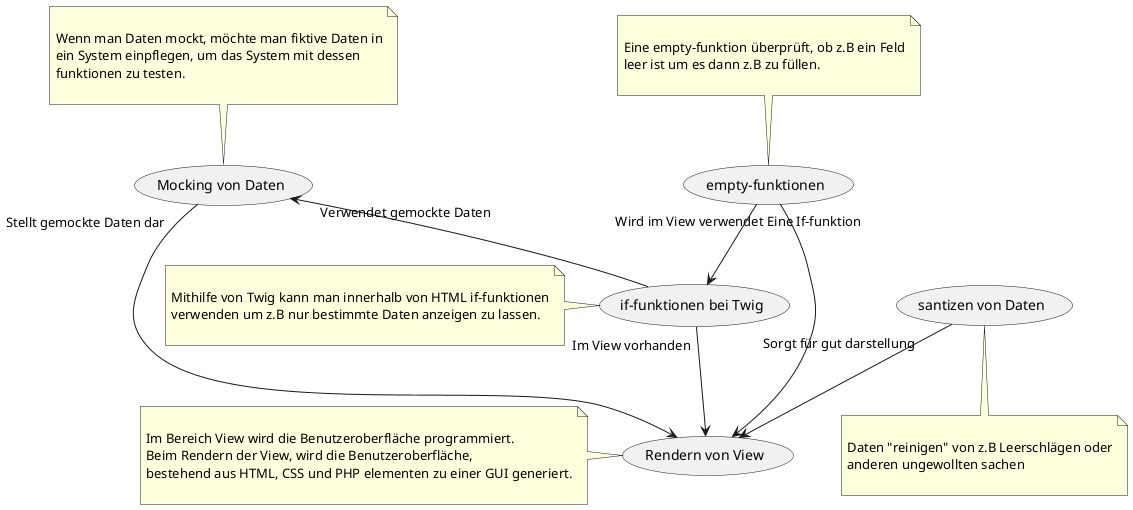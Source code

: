 @startuml

(if-funktionen bei Twig)
(Mocking von Daten)
(Rendern von View)
(empty-funktionen)
(santizen von Daten)

(empty-funktionen) "Wird im View verwendet" --> (Rendern von View)
(if-funktionen bei Twig) "Im View vorhanden" --> (Rendern von View)
(Mocking von Daten) "Stellt gemockte Daten dar" -->  (Rendern von View)
(santizen von Daten) "Sorgt für gut darstellung" --> (Rendern von View)
(empty-funktionen) "Eine If-funktion" --> (if-funktionen bei Twig)
(Mocking von Daten) "Verwendet gemockte Daten" <-- (if-funktionen bei Twig)

note left of (Rendern von View)

Im Bereich View wird die Benutzeroberfläche programmiert.
Beim Rendern der View, wird die Benutzeroberfläche, 
bestehend aus HTML, CSS und PHP elementen zu einer GUI generiert.

end note

note left of (if-funktionen bei Twig)

Mithilfe von Twig kann man innerhalb von HTML if-funktionen
verwenden um z.B nur bestimmte Daten anzeigen zu lassen.

end note

note top of (Mocking von Daten)

Wenn man Daten mockt, möchte man fiktive Daten in
ein System einpflegen, um das System mit dessen
funktionen zu testen.

end note

note top of (empty-funktionen)

Eine empty-funktion überprüft, ob z.B ein Feld
leer ist um es dann z.B zu füllen.

end note

note bottom of (santizen von Daten)

Daten "reinigen" von z.B Leerschlägen oder
anderen ungewollten sachen

end note

@enduml